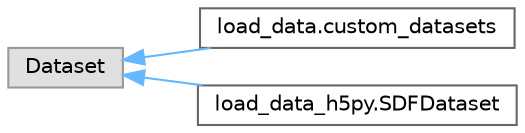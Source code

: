 digraph "Graphical Class Hierarchy"
{
 // LATEX_PDF_SIZE
  bgcolor="transparent";
  edge [fontname=Helvetica,fontsize=10,labelfontname=Helvetica,labelfontsize=10];
  node [fontname=Helvetica,fontsize=10,shape=box,height=0.2,width=0.4];
  rankdir="LR";
  Node0 [id="Node000000",label="Dataset",height=0.2,width=0.4,color="grey60", fillcolor="#E0E0E0", style="filled",tooltip=" "];
  Node0 -> Node1 [id="edge1_Node000000_Node000001",dir="back",color="steelblue1",style="solid",tooltip=" "];
  Node1 [id="Node000001",label="load_data.custom_datasets",height=0.2,width=0.4,color="grey40", fillcolor="white", style="filled",URL="$classload__data_1_1custom__datasets.html",tooltip=" "];
  Node0 -> Node2 [id="edge2_Node000000_Node000002",dir="back",color="steelblue1",style="solid",tooltip=" "];
  Node2 [id="Node000002",label="load_data_h5py.SDFDataset",height=0.2,width=0.4,color="grey40", fillcolor="white", style="filled",URL="$classload__data__h5py_1_1_s_d_f_dataset.html",tooltip=" "];
}
